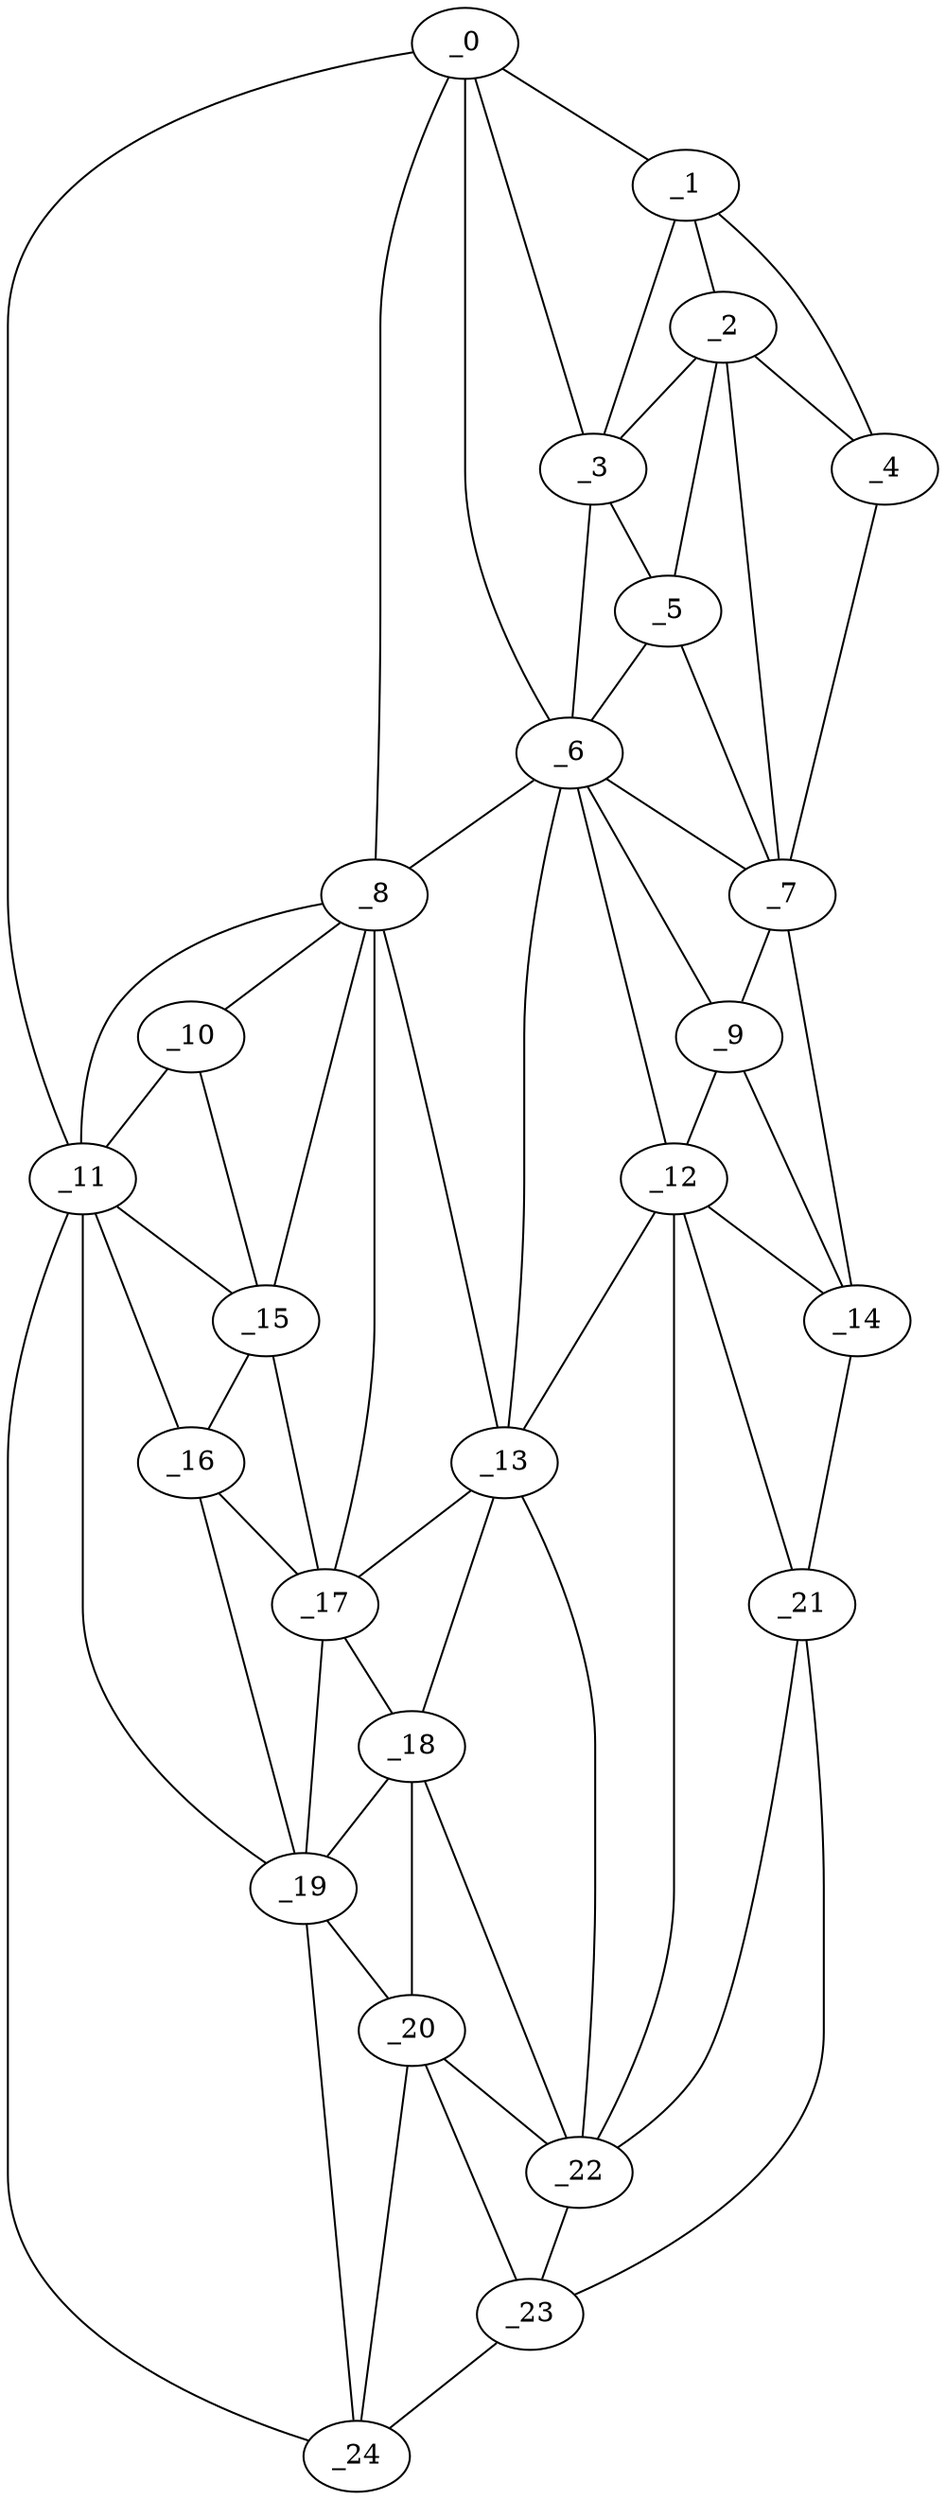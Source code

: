 graph "obj68__245.gxl" {
	_0	 [x=1,
		y=109];
	_1	 [x=8,
		y=42];
	_0 -- _1	 [valence=1];
	_3	 [x=17,
		y=47];
	_0 -- _3	 [valence=2];
	_6	 [x=41,
		y=52];
	_0 -- _6	 [valence=2];
	_8	 [x=72,
		y=87];
	_0 -- _8	 [valence=2];
	_11	 [x=80,
		y=115];
	_0 -- _11	 [valence=1];
	_2	 [x=17,
		y=31];
	_1 -- _2	 [valence=2];
	_1 -- _3	 [valence=1];
	_4	 [x=19,
		y=16];
	_1 -- _4	 [valence=1];
	_2 -- _3	 [valence=1];
	_2 -- _4	 [valence=1];
	_5	 [x=23,
		y=45];
	_2 -- _5	 [valence=2];
	_7	 [x=42,
		y=12];
	_2 -- _7	 [valence=1];
	_3 -- _5	 [valence=2];
	_3 -- _6	 [valence=1];
	_4 -- _7	 [valence=1];
	_5 -- _6	 [valence=2];
	_5 -- _7	 [valence=2];
	_6 -- _7	 [valence=2];
	_6 -- _8	 [valence=2];
	_9	 [x=76,
		y=25];
	_6 -- _9	 [valence=1];
	_12	 [x=82,
		y=40];
	_6 -- _12	 [valence=2];
	_13	 [x=83,
		y=63];
	_6 -- _13	 [valence=2];
	_7 -- _9	 [valence=1];
	_14	 [x=85,
		y=25];
	_7 -- _14	 [valence=1];
	_10	 [x=77,
		y=94];
	_8 -- _10	 [valence=1];
	_8 -- _11	 [valence=2];
	_8 -- _13	 [valence=1];
	_15	 [x=87,
		y=91];
	_8 -- _15	 [valence=2];
	_17	 [x=93,
		y=81];
	_8 -- _17	 [valence=1];
	_9 -- _12	 [valence=2];
	_9 -- _14	 [valence=2];
	_10 -- _11	 [valence=2];
	_10 -- _15	 [valence=2];
	_11 -- _15	 [valence=2];
	_16	 [x=92,
		y=89];
	_11 -- _16	 [valence=2];
	_19	 [x=100,
		y=88];
	_11 -- _19	 [valence=1];
	_24	 [x=126,
		y=107];
	_11 -- _24	 [valence=1];
	_12 -- _13	 [valence=2];
	_12 -- _14	 [valence=1];
	_21	 [x=112,
		y=36];
	_12 -- _21	 [valence=1];
	_22	 [x=114,
		y=59];
	_12 -- _22	 [valence=2];
	_13 -- _17	 [valence=1];
	_18	 [x=98,
		y=80];
	_13 -- _18	 [valence=2];
	_13 -- _22	 [valence=2];
	_14 -- _21	 [valence=1];
	_15 -- _16	 [valence=1];
	_15 -- _17	 [valence=2];
	_16 -- _17	 [valence=2];
	_16 -- _19	 [valence=1];
	_17 -- _18	 [valence=2];
	_17 -- _19	 [valence=2];
	_18 -- _19	 [valence=2];
	_20	 [x=111,
		y=87];
	_18 -- _20	 [valence=1];
	_18 -- _22	 [valence=2];
	_19 -- _20	 [valence=2];
	_19 -- _24	 [valence=2];
	_20 -- _22	 [valence=2];
	_23	 [x=126,
		y=96];
	_20 -- _23	 [valence=1];
	_20 -- _24	 [valence=1];
	_21 -- _22	 [valence=2];
	_21 -- _23	 [valence=1];
	_22 -- _23	 [valence=2];
	_23 -- _24	 [valence=1];
}
